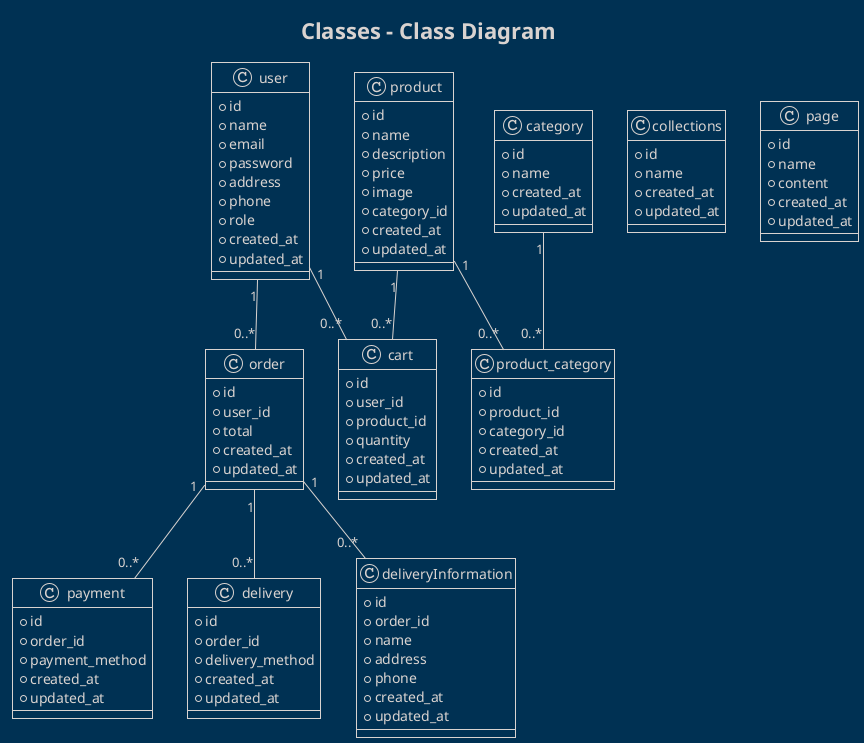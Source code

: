 @startuml class diagram

skin rose
!theme blueprint

title Classes - Class Diagram

class user {
    + id
    + name
    + email
    + password
    + address
    + phone
    + role
    + created_at
    + updated_at
}

class product {
    + id
    + name
    + description
    + price
    + image
    + category_id
    + created_at
    + updated_at
}

class category {
    + id
    + name
    + created_at
    + updated_at
}

class collections {
    + id
    + name
    + created_at
    + updated_at
}

class product_category {
    + id
    + product_id
    + category_id
    + created_at
    + updated_at
}

class cart {
    + id
    + user_id
    + product_id
    + quantity
    + created_at
    + updated_at
}

class page {
    + id
    + name
    + content
    + created_at
    + updated_at
}

class order {
    + id
    + user_id
    + total
    + created_at
    + updated_at
}

class payment {
    + id
    + order_id
    + payment_method
    + created_at
    + updated_at
}

class delivery {
    + id
    + order_id
    + delivery_method
    + created_at
    + updated_at
}

class deliveryInformation {
    + id
    + order_id
    + name
    + address
    + phone
    + created_at
    + updated_at
}

user "1" -- "0..*" cart
user "1" -- "0..*" order
order "1" -- "0..*" payment
order "1" -- "0..*" delivery
order "1" -- "0..*" deliveryInformation
product "1" -- "0..*" cart
product "1" -- "0..*" product_category
category "1" -- "0..*" product_category

@enduml